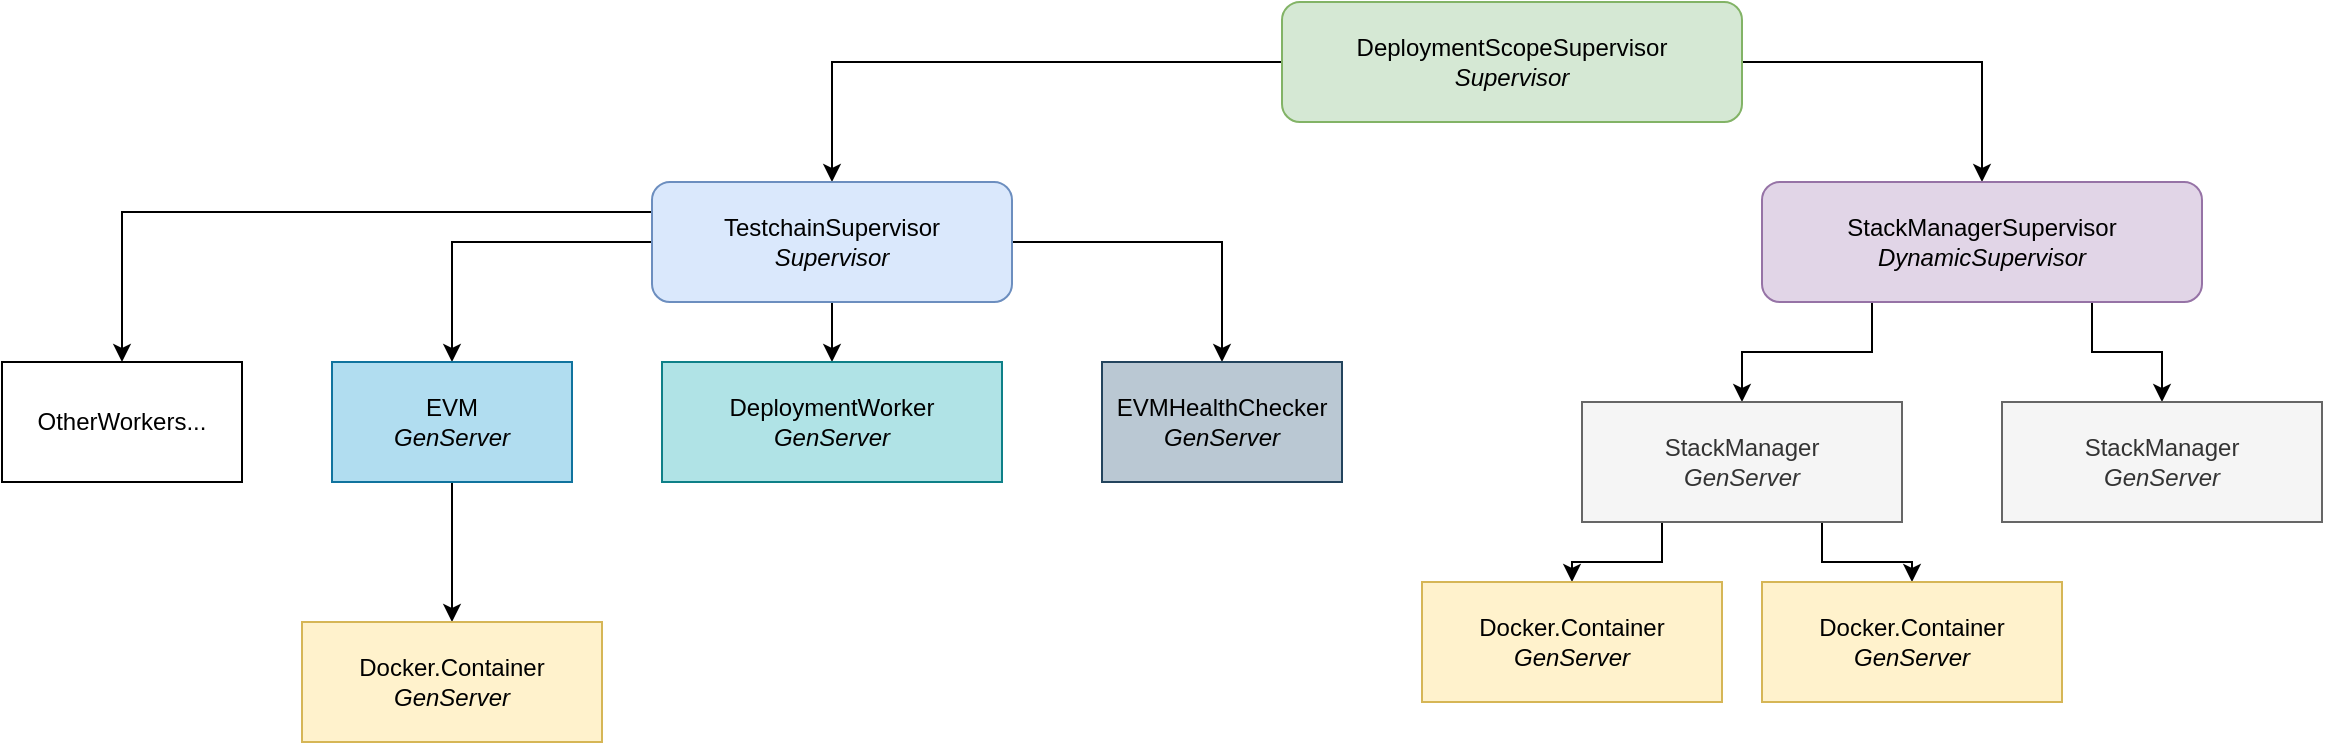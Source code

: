 <mxfile version="12.4.8" type="device"><diagram id="oCWzixLSk6zYEUqeF08j" name="Page-1"><mxGraphModel dx="2563" dy="983" grid="1" gridSize="10" guides="1" tooltips="1" connect="1" arrows="1" fold="1" page="1" pageScale="1" pageWidth="850" pageHeight="1100" math="0" shadow="0"><root><mxCell id="0"/><mxCell id="1" parent="0"/><mxCell id="oq-uYauf194O04ZkKhmu-9" style="edgeStyle=orthogonalEdgeStyle;rounded=0;orthogonalLoop=1;jettySize=auto;html=1;exitX=0;exitY=0.5;exitDx=0;exitDy=0;entryX=0.5;entryY=0;entryDx=0;entryDy=0;" edge="1" parent="1" source="oq-uYauf194O04ZkKhmu-1" target="oq-uYauf194O04ZkKhmu-2"><mxGeometry relative="1" as="geometry"/></mxCell><mxCell id="oq-uYauf194O04ZkKhmu-10" style="edgeStyle=orthogonalEdgeStyle;rounded=0;orthogonalLoop=1;jettySize=auto;html=1;exitX=1;exitY=0.5;exitDx=0;exitDy=0;entryX=0.5;entryY=0;entryDx=0;entryDy=0;" edge="1" parent="1" source="oq-uYauf194O04ZkKhmu-1" target="oq-uYauf194O04ZkKhmu-3"><mxGeometry relative="1" as="geometry"/></mxCell><mxCell id="oq-uYauf194O04ZkKhmu-1" value="DeploymentScopeSupervisor&lt;br&gt;&lt;i&gt;Supervisor&lt;/i&gt;" style="rounded=1;whiteSpace=wrap;html=1;fillColor=#d5e8d4;strokeColor=#82b366;" vertex="1" parent="1"><mxGeometry x="300" y="30" width="230" height="60" as="geometry"/></mxCell><mxCell id="oq-uYauf194O04ZkKhmu-18" style="edgeStyle=orthogonalEdgeStyle;rounded=0;orthogonalLoop=1;jettySize=auto;html=1;exitX=0;exitY=0.5;exitDx=0;exitDy=0;entryX=0.5;entryY=0;entryDx=0;entryDy=0;" edge="1" parent="1" source="oq-uYauf194O04ZkKhmu-2" target="oq-uYauf194O04ZkKhmu-15"><mxGeometry relative="1" as="geometry"/></mxCell><mxCell id="oq-uYauf194O04ZkKhmu-22" style="edgeStyle=orthogonalEdgeStyle;rounded=0;orthogonalLoop=1;jettySize=auto;html=1;exitX=0.5;exitY=1;exitDx=0;exitDy=0;entryX=0.5;entryY=0;entryDx=0;entryDy=0;" edge="1" parent="1" source="oq-uYauf194O04ZkKhmu-2" target="oq-uYauf194O04ZkKhmu-20"><mxGeometry relative="1" as="geometry"/></mxCell><mxCell id="oq-uYauf194O04ZkKhmu-24" style="edgeStyle=orthogonalEdgeStyle;rounded=0;orthogonalLoop=1;jettySize=auto;html=1;exitX=1;exitY=0.5;exitDx=0;exitDy=0;entryX=0.5;entryY=0;entryDx=0;entryDy=0;" edge="1" parent="1" source="oq-uYauf194O04ZkKhmu-2" target="oq-uYauf194O04ZkKhmu-23"><mxGeometry relative="1" as="geometry"/></mxCell><mxCell id="oq-uYauf194O04ZkKhmu-26" style="edgeStyle=orthogonalEdgeStyle;rounded=0;orthogonalLoop=1;jettySize=auto;html=1;exitX=0;exitY=0.25;exitDx=0;exitDy=0;" edge="1" parent="1" source="oq-uYauf194O04ZkKhmu-2" target="oq-uYauf194O04ZkKhmu-25"><mxGeometry relative="1" as="geometry"/></mxCell><mxCell id="oq-uYauf194O04ZkKhmu-2" value="TestchainSupervisor&lt;br&gt;&lt;i&gt;Supervisor&lt;/i&gt;" style="rounded=1;whiteSpace=wrap;html=1;fillColor=#dae8fc;strokeColor=#6c8ebf;" vertex="1" parent="1"><mxGeometry x="-15" y="120" width="180" height="60" as="geometry"/></mxCell><mxCell id="oq-uYauf194O04ZkKhmu-6" style="edgeStyle=orthogonalEdgeStyle;rounded=0;orthogonalLoop=1;jettySize=auto;html=1;exitX=0.25;exitY=1;exitDx=0;exitDy=0;entryX=0.5;entryY=0;entryDx=0;entryDy=0;" edge="1" parent="1" source="oq-uYauf194O04ZkKhmu-3" target="oq-uYauf194O04ZkKhmu-4"><mxGeometry relative="1" as="geometry"/></mxCell><mxCell id="oq-uYauf194O04ZkKhmu-7" style="edgeStyle=orthogonalEdgeStyle;rounded=0;orthogonalLoop=1;jettySize=auto;html=1;exitX=0.75;exitY=1;exitDx=0;exitDy=0;entryX=0.5;entryY=0;entryDx=0;entryDy=0;" edge="1" parent="1" source="oq-uYauf194O04ZkKhmu-3" target="oq-uYauf194O04ZkKhmu-5"><mxGeometry relative="1" as="geometry"/></mxCell><mxCell id="oq-uYauf194O04ZkKhmu-3" value="StackManagerSupervisor&lt;br&gt;&lt;i&gt;DynamicSupervisor&lt;/i&gt;" style="rounded=1;whiteSpace=wrap;html=1;fillColor=#e1d5e7;strokeColor=#9673a6;" vertex="1" parent="1"><mxGeometry x="540" y="120" width="220" height="60" as="geometry"/></mxCell><mxCell id="oq-uYauf194O04ZkKhmu-13" style="edgeStyle=orthogonalEdgeStyle;rounded=0;orthogonalLoop=1;jettySize=auto;html=1;exitX=0.25;exitY=1;exitDx=0;exitDy=0;entryX=0.5;entryY=0;entryDx=0;entryDy=0;" edge="1" parent="1" source="oq-uYauf194O04ZkKhmu-4" target="oq-uYauf194O04ZkKhmu-11"><mxGeometry relative="1" as="geometry"/></mxCell><mxCell id="oq-uYauf194O04ZkKhmu-14" style="edgeStyle=orthogonalEdgeStyle;rounded=0;orthogonalLoop=1;jettySize=auto;html=1;exitX=0.75;exitY=1;exitDx=0;exitDy=0;entryX=0.5;entryY=0;entryDx=0;entryDy=0;" edge="1" parent="1" source="oq-uYauf194O04ZkKhmu-4" target="oq-uYauf194O04ZkKhmu-12"><mxGeometry relative="1" as="geometry"/></mxCell><mxCell id="oq-uYauf194O04ZkKhmu-4" value="StackManager&lt;br&gt;&lt;i&gt;GenServer&lt;/i&gt;" style="rounded=0;whiteSpace=wrap;html=1;fillColor=#f5f5f5;strokeColor=#666666;fontColor=#333333;" vertex="1" parent="1"><mxGeometry x="450" y="230" width="160" height="60" as="geometry"/></mxCell><mxCell id="oq-uYauf194O04ZkKhmu-5" value="StackManager&lt;br&gt;&lt;i&gt;GenServer&lt;/i&gt;" style="rounded=0;whiteSpace=wrap;html=1;fillColor=#f5f5f5;strokeColor=#666666;fontColor=#333333;" vertex="1" parent="1"><mxGeometry x="660" y="230" width="160" height="60" as="geometry"/></mxCell><mxCell id="oq-uYauf194O04ZkKhmu-11" value="Docker.Container&lt;br&gt;&lt;i&gt;GenServer&lt;/i&gt;" style="rounded=0;whiteSpace=wrap;html=1;fillColor=#fff2cc;strokeColor=#d6b656;" vertex="1" parent="1"><mxGeometry x="370" y="320" width="150" height="60" as="geometry"/></mxCell><mxCell id="oq-uYauf194O04ZkKhmu-12" value="Docker.Container&lt;br&gt;&lt;i&gt;GenServer&lt;/i&gt;" style="rounded=0;whiteSpace=wrap;html=1;fillColor=#fff2cc;strokeColor=#d6b656;" vertex="1" parent="1"><mxGeometry x="540" y="320" width="150" height="60" as="geometry"/></mxCell><mxCell id="oq-uYauf194O04ZkKhmu-17" style="edgeStyle=orthogonalEdgeStyle;rounded=0;orthogonalLoop=1;jettySize=auto;html=1;exitX=0.5;exitY=1;exitDx=0;exitDy=0;entryX=0.5;entryY=0;entryDx=0;entryDy=0;" edge="1" parent="1" source="oq-uYauf194O04ZkKhmu-15" target="oq-uYauf194O04ZkKhmu-16"><mxGeometry relative="1" as="geometry"/></mxCell><mxCell id="oq-uYauf194O04ZkKhmu-15" value="EVM&lt;br&gt;&lt;i&gt;GenServer&lt;/i&gt;" style="rounded=0;whiteSpace=wrap;html=1;fillColor=#b1ddf0;strokeColor=#10739e;" vertex="1" parent="1"><mxGeometry x="-175" y="210" width="120" height="60" as="geometry"/></mxCell><mxCell id="oq-uYauf194O04ZkKhmu-16" value="Docker.Container&lt;br&gt;&lt;i&gt;GenServer&lt;/i&gt;" style="rounded=0;whiteSpace=wrap;html=1;fillColor=#fff2cc;strokeColor=#d6b656;" vertex="1" parent="1"><mxGeometry x="-190" y="340" width="150" height="60" as="geometry"/></mxCell><mxCell id="oq-uYauf194O04ZkKhmu-20" value="DeploymentWorker&lt;br&gt;&lt;i&gt;GenServer&lt;/i&gt;" style="rounded=0;whiteSpace=wrap;html=1;fillColor=#b0e3e6;strokeColor=#0e8088;" vertex="1" parent="1"><mxGeometry x="-10" y="210" width="170" height="60" as="geometry"/></mxCell><mxCell id="oq-uYauf194O04ZkKhmu-23" value="EVMHealthChecker&lt;br&gt;&lt;i&gt;GenServer&lt;/i&gt;" style="rounded=0;whiteSpace=wrap;html=1;fillColor=#bac8d3;strokeColor=#23445d;" vertex="1" parent="1"><mxGeometry x="210" y="210" width="120" height="60" as="geometry"/></mxCell><mxCell id="oq-uYauf194O04ZkKhmu-25" value="OtherWorkers..." style="rounded=0;whiteSpace=wrap;html=1;" vertex="1" parent="1"><mxGeometry x="-340" y="210" width="120" height="60" as="geometry"/></mxCell></root></mxGraphModel></diagram></mxfile>